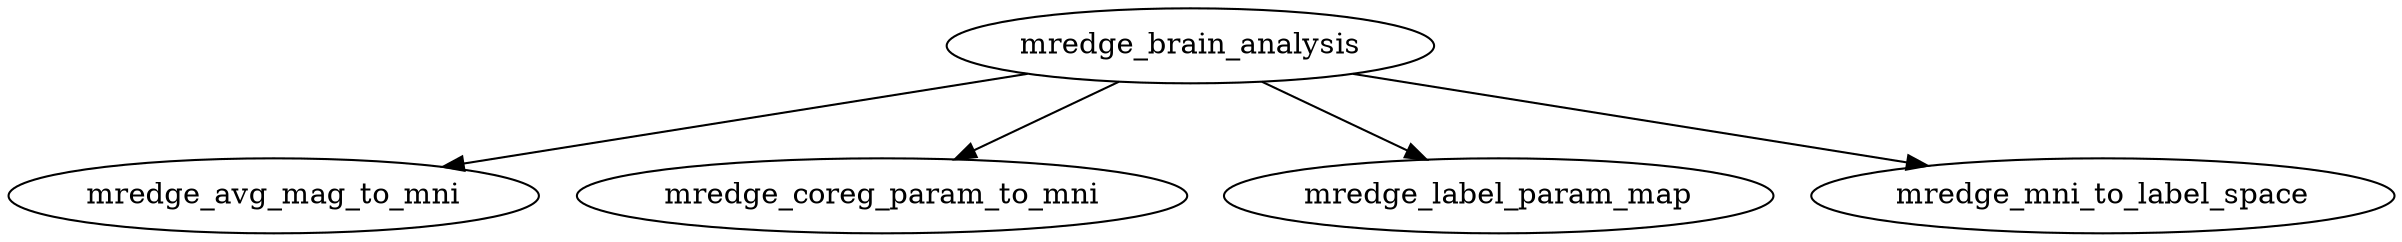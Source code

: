 /* Created by mdot for Matlab */
digraph m2html {
  mredge_brain_analysis -> mredge_avg_mag_to_mni;
  mredge_brain_analysis -> mredge_coreg_param_to_mni;
  mredge_brain_analysis -> mredge_label_param_map;
  mredge_brain_analysis -> mredge_mni_to_label_space;

  mredge_avg_mag_to_mni [URL="mredge_avg_mag_to_mni.html"];
  mredge_brain_analysis [URL="mredge_brain_analysis.html"];
  mredge_coreg_param_to_mni [URL="mredge_coreg_param_to_mni.html"];
  mredge_label_param_map [URL="mredge_label_param_map.html"];
  mredge_mni_to_label_space [URL="mredge_mni_to_label_space.html"];
}